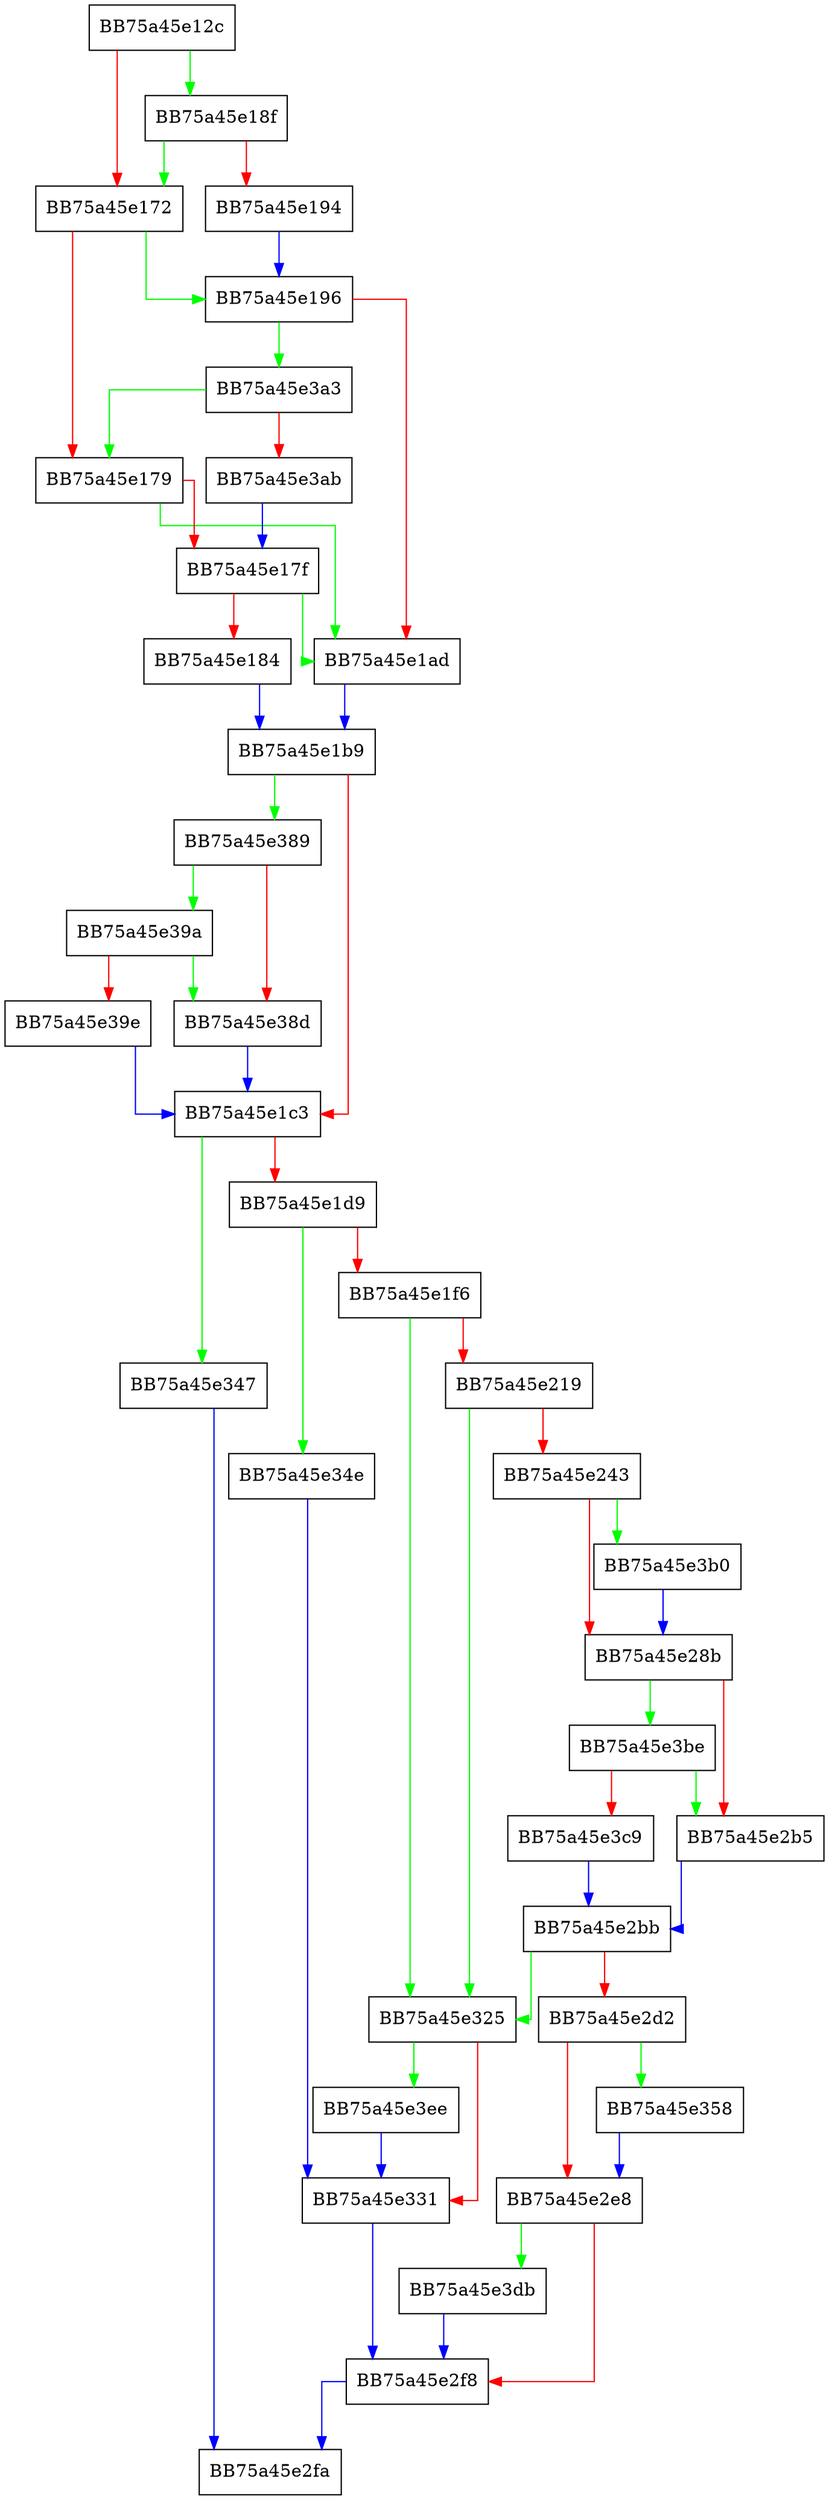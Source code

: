 digraph sqlite3BtreeOpen {
  node [shape="box"];
  graph [splines=ortho];
  BB75a45e12c -> BB75a45e18f [color="green"];
  BB75a45e12c -> BB75a45e172 [color="red"];
  BB75a45e172 -> BB75a45e196 [color="green"];
  BB75a45e172 -> BB75a45e179 [color="red"];
  BB75a45e179 -> BB75a45e1ad [color="green"];
  BB75a45e179 -> BB75a45e17f [color="red"];
  BB75a45e17f -> BB75a45e1ad [color="green"];
  BB75a45e17f -> BB75a45e184 [color="red"];
  BB75a45e184 -> BB75a45e1b9 [color="blue"];
  BB75a45e18f -> BB75a45e172 [color="green"];
  BB75a45e18f -> BB75a45e194 [color="red"];
  BB75a45e194 -> BB75a45e196 [color="blue"];
  BB75a45e196 -> BB75a45e3a3 [color="green"];
  BB75a45e196 -> BB75a45e1ad [color="red"];
  BB75a45e1ad -> BB75a45e1b9 [color="blue"];
  BB75a45e1b9 -> BB75a45e389 [color="green"];
  BB75a45e1b9 -> BB75a45e1c3 [color="red"];
  BB75a45e1c3 -> BB75a45e347 [color="green"];
  BB75a45e1c3 -> BB75a45e1d9 [color="red"];
  BB75a45e1d9 -> BB75a45e34e [color="green"];
  BB75a45e1d9 -> BB75a45e1f6 [color="red"];
  BB75a45e1f6 -> BB75a45e325 [color="green"];
  BB75a45e1f6 -> BB75a45e219 [color="red"];
  BB75a45e219 -> BB75a45e325 [color="green"];
  BB75a45e219 -> BB75a45e243 [color="red"];
  BB75a45e243 -> BB75a45e3b0 [color="green"];
  BB75a45e243 -> BB75a45e28b [color="red"];
  BB75a45e28b -> BB75a45e3be [color="green"];
  BB75a45e28b -> BB75a45e2b5 [color="red"];
  BB75a45e2b5 -> BB75a45e2bb [color="blue"];
  BB75a45e2bb -> BB75a45e325 [color="green"];
  BB75a45e2bb -> BB75a45e2d2 [color="red"];
  BB75a45e2d2 -> BB75a45e358 [color="green"];
  BB75a45e2d2 -> BB75a45e2e8 [color="red"];
  BB75a45e2e8 -> BB75a45e3db [color="green"];
  BB75a45e2e8 -> BB75a45e2f8 [color="red"];
  BB75a45e2f8 -> BB75a45e2fa [color="blue"];
  BB75a45e325 -> BB75a45e3ee [color="green"];
  BB75a45e325 -> BB75a45e331 [color="red"];
  BB75a45e331 -> BB75a45e2f8 [color="blue"];
  BB75a45e347 -> BB75a45e2fa [color="blue"];
  BB75a45e34e -> BB75a45e331 [color="blue"];
  BB75a45e358 -> BB75a45e2e8 [color="blue"];
  BB75a45e389 -> BB75a45e39a [color="green"];
  BB75a45e389 -> BB75a45e38d [color="red"];
  BB75a45e38d -> BB75a45e1c3 [color="blue"];
  BB75a45e39a -> BB75a45e38d [color="green"];
  BB75a45e39a -> BB75a45e39e [color="red"];
  BB75a45e39e -> BB75a45e1c3 [color="blue"];
  BB75a45e3a3 -> BB75a45e179 [color="green"];
  BB75a45e3a3 -> BB75a45e3ab [color="red"];
  BB75a45e3ab -> BB75a45e17f [color="blue"];
  BB75a45e3b0 -> BB75a45e28b [color="blue"];
  BB75a45e3be -> BB75a45e2b5 [color="green"];
  BB75a45e3be -> BB75a45e3c9 [color="red"];
  BB75a45e3c9 -> BB75a45e2bb [color="blue"];
  BB75a45e3db -> BB75a45e2f8 [color="blue"];
  BB75a45e3ee -> BB75a45e331 [color="blue"];
}